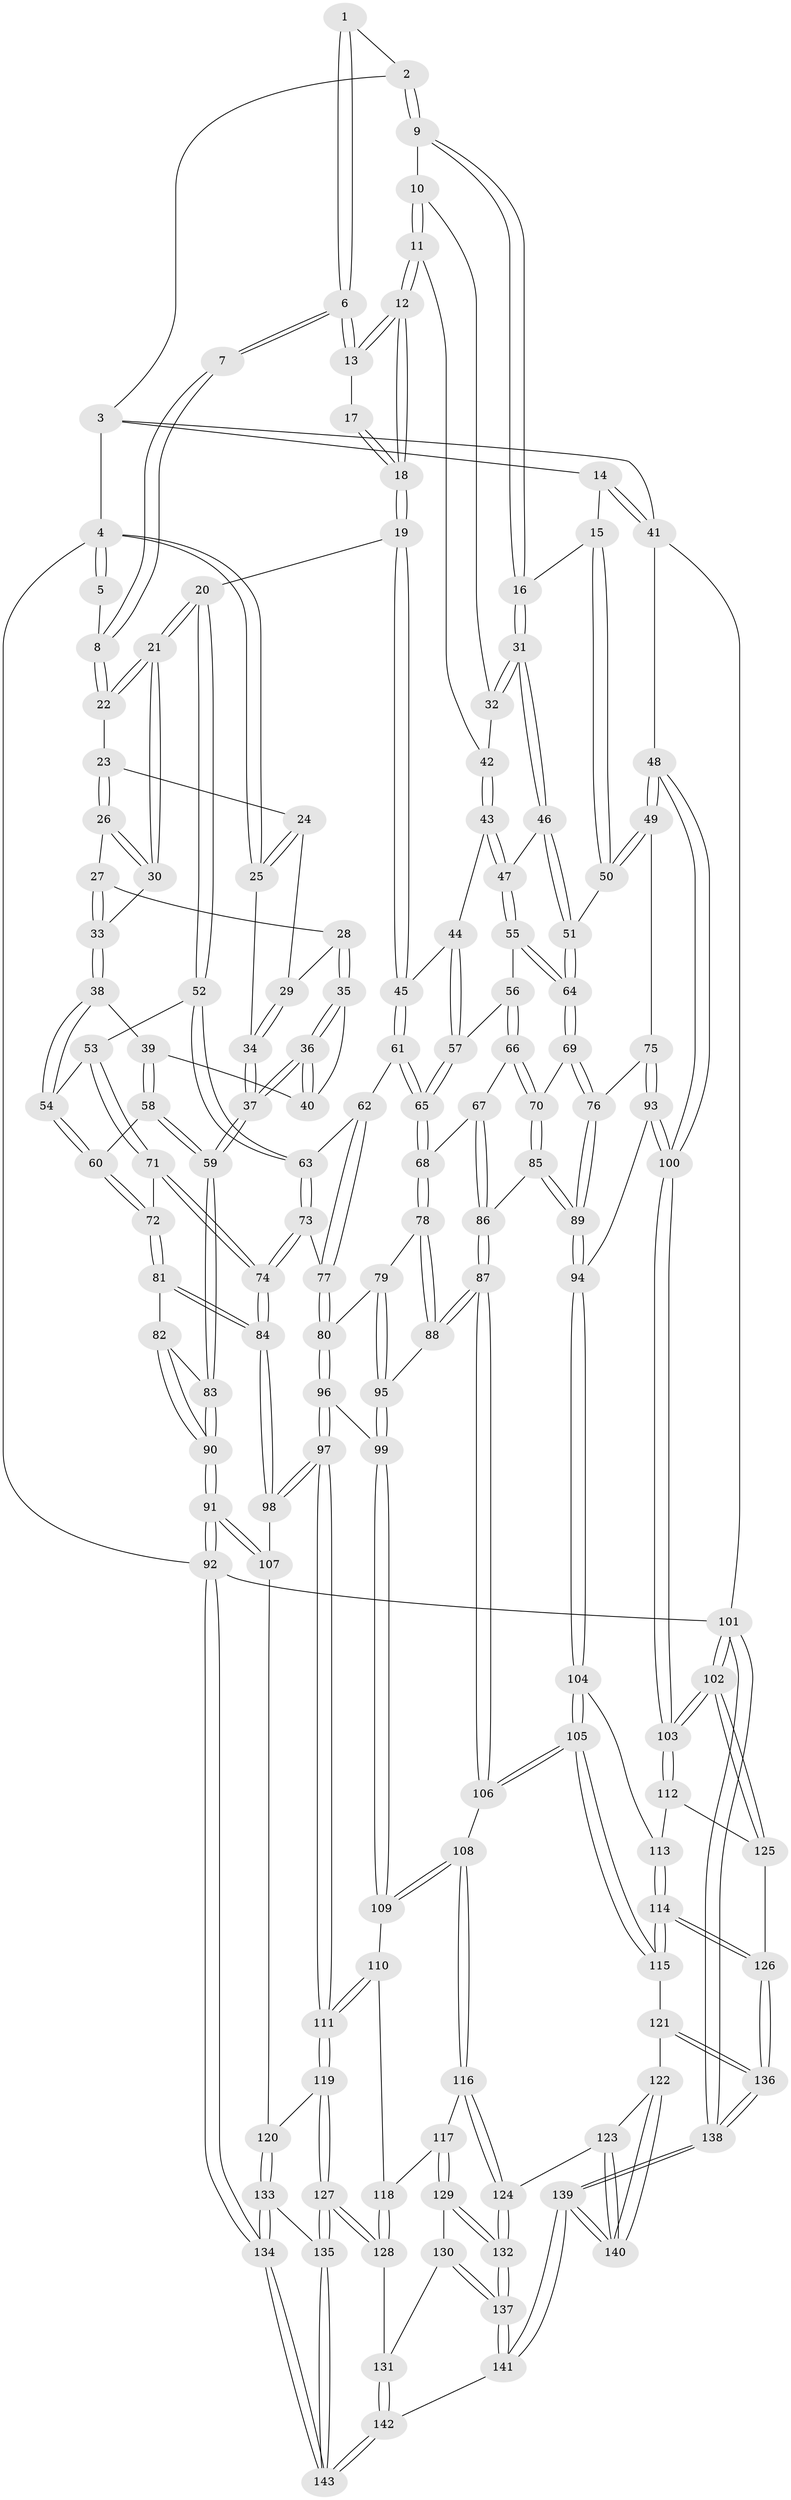// Generated by graph-tools (version 1.1) at 2025/03/03/09/25 03:03:26]
// undirected, 143 vertices, 354 edges
graph export_dot {
graph [start="1"]
  node [color=gray90,style=filled];
  1 [pos="+0.6784448436807281+0"];
  2 [pos="+0.7131629560354751+0"];
  3 [pos="+0.7392132297891773+0"];
  4 [pos="+0+0"];
  5 [pos="+0.273750204225311+0"];
  6 [pos="+0.548750545730616+0.028964391387964493"];
  7 [pos="+0.4072483840733174+0.028695781439142476"];
  8 [pos="+0.285151474251599+0"];
  9 [pos="+0.7077477492401493+0"];
  10 [pos="+0.6560630930935891+0.10867378799314298"];
  11 [pos="+0.5775559611227916+0.15923172912384567"];
  12 [pos="+0.5205099681069709+0.15474044073642257"];
  13 [pos="+0.542675925459526+0.051991050905664464"];
  14 [pos="+0.9031149214278356+0.09531395892732392"];
  15 [pos="+0.8861506132032615+0.15869560842982022"];
  16 [pos="+0.7773600851564672+0.18371831580899656"];
  17 [pos="+0.4149289003540381+0.04625399049433246"];
  18 [pos="+0.4679752536482356+0.18889693688143155"];
  19 [pos="+0.4314897679784301+0.2410885498901881"];
  20 [pos="+0.3901991806212351+0.24095845814155545"];
  21 [pos="+0.34421187576174817+0.2062054176047837"];
  22 [pos="+0.27314140826902805+0"];
  23 [pos="+0.19702561997757057+0.08318862262463993"];
  24 [pos="+0.048349621550600366+0.06476148796291537"];
  25 [pos="+0+0"];
  26 [pos="+0.19157818059729032+0.1146818306208361"];
  27 [pos="+0.14087153208080744+0.14527483073825742"];
  28 [pos="+0.12730816139748033+0.14835165765539984"];
  29 [pos="+0.1263353866508116+0.14765201120568688"];
  30 [pos="+0.24812821648765318+0.19506156215062873"];
  31 [pos="+0.770228763310292+0.18964120419276095"];
  32 [pos="+0.7239001978456364+0.17323122672558824"];
  33 [pos="+0.19064194366097872+0.23471368989342775"];
  34 [pos="+0+0.22396289739913933"];
  35 [pos="+0.12038585483990483+0.16609207981985802"];
  36 [pos="+0+0.2436055338439612"];
  37 [pos="+0+0.22597553533737771"];
  38 [pos="+0.14317970938718264+0.2898859377441647"];
  39 [pos="+0.14207428810700104+0.289680987779949"];
  40 [pos="+0.12068305210589977+0.2782108556299355"];
  41 [pos="+1+0"];
  42 [pos="+0.626405959289537+0.20155942625051862"];
  43 [pos="+0.6384092693326726+0.2380934898770636"];
  44 [pos="+0.5487333966122433+0.29910055807510216"];
  45 [pos="+0.44924249635153496+0.26659371811734334"];
  46 [pos="+0.7395794810885126+0.2953727225632682"];
  47 [pos="+0.7187463114664748+0.30857379018970804"];
  48 [pos="+1+0.39637776135785074"];
  49 [pos="+1+0.3959764705713348"];
  50 [pos="+1+0.33071535354208953"];
  51 [pos="+0.8817342885424897+0.35349067106547777"];
  52 [pos="+0.26611220031352045+0.3754587473157466"];
  53 [pos="+0.2418636271934889+0.3797046159188334"];
  54 [pos="+0.20873346220531194+0.3610428341654376"];
  55 [pos="+0.6800181517092649+0.36674910561427476"];
  56 [pos="+0.6679093878457594+0.37151862623083876"];
  57 [pos="+0.6519726391522302+0.37302069851924097"];
  58 [pos="+0.031414818691410655+0.45257304311902746"];
  59 [pos="+0+0.39303133317222294"];
  60 [pos="+0.04580639713518392+0.46031884206897655"];
  61 [pos="+0.46692918426561714+0.4165623604170749"];
  62 [pos="+0.3573823204984709+0.4701155342882126"];
  63 [pos="+0.31124766258924375+0.423986752914146"];
  64 [pos="+0.7848735975897914+0.4764041585437489"];
  65 [pos="+0.5316080538115026+0.4779154891415554"];
  66 [pos="+0.66717757846834+0.500516640404722"];
  67 [pos="+0.642790126881206+0.527376970239674"];
  68 [pos="+0.5318601948421576+0.4796455295653662"];
  69 [pos="+0.787026091253109+0.4976044859861293"];
  70 [pos="+0.7866285582394461+0.49793291418104146"];
  71 [pos="+0.21606773079205127+0.44691853485661537"];
  72 [pos="+0.07141876144270518+0.4861145966156945"];
  73 [pos="+0.2319567513506911+0.5771638541641773"];
  74 [pos="+0.22530463097297276+0.5787632729008275"];
  75 [pos="+0.950723286306852+0.5298732211069322"];
  76 [pos="+0.8671340429168083+0.5427192525215925"];
  77 [pos="+0.34853963958079737+0.5521782637844336"];
  78 [pos="+0.5079879739444695+0.5498579072762348"];
  79 [pos="+0.4163943629968064+0.5873607497379149"];
  80 [pos="+0.39443267384519676+0.5908678300686194"];
  81 [pos="+0.13281287658619703+0.6168686583549965"];
  82 [pos="+0.09396944264447164+0.6189320010264462"];
  83 [pos="+0+0.4645530593918192"];
  84 [pos="+0.16637917391826018+0.6404341960339893"];
  85 [pos="+0.7062647573123092+0.6184925250028629"];
  86 [pos="+0.6752084460468926+0.618592025846066"];
  87 [pos="+0.5942916794957798+0.672246910794597"];
  88 [pos="+0.58571655750539+0.6661940504291437"];
  89 [pos="+0.8134409847669289+0.7046814846643342"];
  90 [pos="+0+0.7368272675429043"];
  91 [pos="+0+0.7706683019226723"];
  92 [pos="+0+1"];
  93 [pos="+0.926919292749668+0.7157334288074575"];
  94 [pos="+0.8282410439285512+0.7391595136489724"];
  95 [pos="+0.4892933638200544+0.6766568274978018"];
  96 [pos="+0.3800904590172573+0.6715989389812552"];
  97 [pos="+0.23138301629522273+0.7623273555876792"];
  98 [pos="+0.1762182333984215+0.7008418700347129"];
  99 [pos="+0.43245612514236986+0.719414874036987"];
  100 [pos="+1+0.7917713621536409"];
  101 [pos="+1+1"];
  102 [pos="+1+0.8770746154495798"];
  103 [pos="+1+0.8473028046706715"];
  104 [pos="+0.8253200528413066+0.746237229795366"];
  105 [pos="+0.6326610035174736+0.8119316919456759"];
  106 [pos="+0.5966602338408487+0.7878778816047305"];
  107 [pos="+0+0.7947920199578978"];
  108 [pos="+0.5336907815294663+0.8108761493780963"];
  109 [pos="+0.45183422206334184+0.7897727931799492"];
  110 [pos="+0.4059128614317523+0.8151750876948023"];
  111 [pos="+0.24032659283998817+0.7916147485133617"];
  112 [pos="+0.9120623844516398+0.8662038045764576"];
  113 [pos="+0.8260532261827673+0.749620267967905"];
  114 [pos="+0.7839228875226973+0.9254206486634903"];
  115 [pos="+0.6420183756446542+0.8408348343076124"];
  116 [pos="+0.5292465150245439+0.8246870935318853"];
  117 [pos="+0.46186164077517144+0.9090200197035407"];
  118 [pos="+0.40545650595578764+0.8836882737634097"];
  119 [pos="+0.2358007410930462+0.8186918496596018"];
  120 [pos="+0.07731458678815727+0.8977452061190025"];
  121 [pos="+0.6332305984403411+0.9166730480328488"];
  122 [pos="+0.6266974411598234+0.9274314527418728"];
  123 [pos="+0.5362230492840131+0.94969854947693"];
  124 [pos="+0.5312906365569753+0.9492992663097279"];
  125 [pos="+0.8758510766195045+0.9487322279706064"];
  126 [pos="+0.8176273642812099+1"];
  127 [pos="+0.25645057539262806+0.9165497387957691"];
  128 [pos="+0.36760938284517497+0.9368908865731106"];
  129 [pos="+0.46226678658996384+0.9116749908590037"];
  130 [pos="+0.4314321738254845+0.957353218225727"];
  131 [pos="+0.3719276663641713+0.9424683573674743"];
  132 [pos="+0.5141901047630308+0.962222501185414"];
  133 [pos="+0.07595066330075194+0.9134863275132471"];
  134 [pos="+0+1"];
  135 [pos="+0.23465751375712188+0.9749170146483148"];
  136 [pos="+0.8160907093939813+1"];
  137 [pos="+0.4838640739080283+1"];
  138 [pos="+0.8382205063933458+1"];
  139 [pos="+0.6544552609634338+1"];
  140 [pos="+0.6206690248168419+1"];
  141 [pos="+0.4756846716086841+1"];
  142 [pos="+0.3985734879383737+1"];
  143 [pos="+0.17283238628783187+1"];
  1 -- 2;
  1 -- 6;
  1 -- 6;
  2 -- 3;
  2 -- 9;
  2 -- 9;
  3 -- 4;
  3 -- 14;
  3 -- 41;
  4 -- 5;
  4 -- 5;
  4 -- 25;
  4 -- 25;
  4 -- 92;
  5 -- 8;
  6 -- 7;
  6 -- 7;
  6 -- 13;
  6 -- 13;
  7 -- 8;
  7 -- 8;
  8 -- 22;
  8 -- 22;
  9 -- 10;
  9 -- 16;
  9 -- 16;
  10 -- 11;
  10 -- 11;
  10 -- 32;
  11 -- 12;
  11 -- 12;
  11 -- 42;
  12 -- 13;
  12 -- 13;
  12 -- 18;
  12 -- 18;
  13 -- 17;
  14 -- 15;
  14 -- 41;
  14 -- 41;
  15 -- 16;
  15 -- 50;
  15 -- 50;
  16 -- 31;
  16 -- 31;
  17 -- 18;
  17 -- 18;
  18 -- 19;
  18 -- 19;
  19 -- 20;
  19 -- 45;
  19 -- 45;
  20 -- 21;
  20 -- 21;
  20 -- 52;
  20 -- 52;
  21 -- 22;
  21 -- 22;
  21 -- 30;
  21 -- 30;
  22 -- 23;
  23 -- 24;
  23 -- 26;
  23 -- 26;
  24 -- 25;
  24 -- 25;
  24 -- 29;
  25 -- 34;
  26 -- 27;
  26 -- 30;
  26 -- 30;
  27 -- 28;
  27 -- 33;
  27 -- 33;
  28 -- 29;
  28 -- 35;
  28 -- 35;
  29 -- 34;
  29 -- 34;
  30 -- 33;
  31 -- 32;
  31 -- 32;
  31 -- 46;
  31 -- 46;
  32 -- 42;
  33 -- 38;
  33 -- 38;
  34 -- 37;
  34 -- 37;
  35 -- 36;
  35 -- 36;
  35 -- 40;
  36 -- 37;
  36 -- 37;
  36 -- 40;
  36 -- 40;
  37 -- 59;
  37 -- 59;
  38 -- 39;
  38 -- 54;
  38 -- 54;
  39 -- 40;
  39 -- 58;
  39 -- 58;
  41 -- 48;
  41 -- 101;
  42 -- 43;
  42 -- 43;
  43 -- 44;
  43 -- 47;
  43 -- 47;
  44 -- 45;
  44 -- 57;
  44 -- 57;
  45 -- 61;
  45 -- 61;
  46 -- 47;
  46 -- 51;
  46 -- 51;
  47 -- 55;
  47 -- 55;
  48 -- 49;
  48 -- 49;
  48 -- 100;
  48 -- 100;
  49 -- 50;
  49 -- 50;
  49 -- 75;
  50 -- 51;
  51 -- 64;
  51 -- 64;
  52 -- 53;
  52 -- 63;
  52 -- 63;
  53 -- 54;
  53 -- 71;
  53 -- 71;
  54 -- 60;
  54 -- 60;
  55 -- 56;
  55 -- 64;
  55 -- 64;
  56 -- 57;
  56 -- 66;
  56 -- 66;
  57 -- 65;
  57 -- 65;
  58 -- 59;
  58 -- 59;
  58 -- 60;
  59 -- 83;
  59 -- 83;
  60 -- 72;
  60 -- 72;
  61 -- 62;
  61 -- 65;
  61 -- 65;
  62 -- 63;
  62 -- 77;
  62 -- 77;
  63 -- 73;
  63 -- 73;
  64 -- 69;
  64 -- 69;
  65 -- 68;
  65 -- 68;
  66 -- 67;
  66 -- 70;
  66 -- 70;
  67 -- 68;
  67 -- 86;
  67 -- 86;
  68 -- 78;
  68 -- 78;
  69 -- 70;
  69 -- 76;
  69 -- 76;
  70 -- 85;
  70 -- 85;
  71 -- 72;
  71 -- 74;
  71 -- 74;
  72 -- 81;
  72 -- 81;
  73 -- 74;
  73 -- 74;
  73 -- 77;
  74 -- 84;
  74 -- 84;
  75 -- 76;
  75 -- 93;
  75 -- 93;
  76 -- 89;
  76 -- 89;
  77 -- 80;
  77 -- 80;
  78 -- 79;
  78 -- 88;
  78 -- 88;
  79 -- 80;
  79 -- 95;
  79 -- 95;
  80 -- 96;
  80 -- 96;
  81 -- 82;
  81 -- 84;
  81 -- 84;
  82 -- 83;
  82 -- 90;
  82 -- 90;
  83 -- 90;
  83 -- 90;
  84 -- 98;
  84 -- 98;
  85 -- 86;
  85 -- 89;
  85 -- 89;
  86 -- 87;
  86 -- 87;
  87 -- 88;
  87 -- 88;
  87 -- 106;
  87 -- 106;
  88 -- 95;
  89 -- 94;
  89 -- 94;
  90 -- 91;
  90 -- 91;
  91 -- 92;
  91 -- 92;
  91 -- 107;
  91 -- 107;
  92 -- 134;
  92 -- 134;
  92 -- 101;
  93 -- 94;
  93 -- 100;
  93 -- 100;
  94 -- 104;
  94 -- 104;
  95 -- 99;
  95 -- 99;
  96 -- 97;
  96 -- 97;
  96 -- 99;
  97 -- 98;
  97 -- 98;
  97 -- 111;
  97 -- 111;
  98 -- 107;
  99 -- 109;
  99 -- 109;
  100 -- 103;
  100 -- 103;
  101 -- 102;
  101 -- 102;
  101 -- 138;
  101 -- 138;
  102 -- 103;
  102 -- 103;
  102 -- 125;
  102 -- 125;
  103 -- 112;
  103 -- 112;
  104 -- 105;
  104 -- 105;
  104 -- 113;
  105 -- 106;
  105 -- 106;
  105 -- 115;
  105 -- 115;
  106 -- 108;
  107 -- 120;
  108 -- 109;
  108 -- 109;
  108 -- 116;
  108 -- 116;
  109 -- 110;
  110 -- 111;
  110 -- 111;
  110 -- 118;
  111 -- 119;
  111 -- 119;
  112 -- 113;
  112 -- 125;
  113 -- 114;
  113 -- 114;
  114 -- 115;
  114 -- 115;
  114 -- 126;
  114 -- 126;
  115 -- 121;
  116 -- 117;
  116 -- 124;
  116 -- 124;
  117 -- 118;
  117 -- 129;
  117 -- 129;
  118 -- 128;
  118 -- 128;
  119 -- 120;
  119 -- 127;
  119 -- 127;
  120 -- 133;
  120 -- 133;
  121 -- 122;
  121 -- 136;
  121 -- 136;
  122 -- 123;
  122 -- 140;
  122 -- 140;
  123 -- 124;
  123 -- 140;
  123 -- 140;
  124 -- 132;
  124 -- 132;
  125 -- 126;
  126 -- 136;
  126 -- 136;
  127 -- 128;
  127 -- 128;
  127 -- 135;
  127 -- 135;
  128 -- 131;
  129 -- 130;
  129 -- 132;
  129 -- 132;
  130 -- 131;
  130 -- 137;
  130 -- 137;
  131 -- 142;
  131 -- 142;
  132 -- 137;
  132 -- 137;
  133 -- 134;
  133 -- 134;
  133 -- 135;
  134 -- 143;
  134 -- 143;
  135 -- 143;
  135 -- 143;
  136 -- 138;
  136 -- 138;
  137 -- 141;
  137 -- 141;
  138 -- 139;
  138 -- 139;
  139 -- 140;
  139 -- 140;
  139 -- 141;
  139 -- 141;
  141 -- 142;
  142 -- 143;
  142 -- 143;
}
